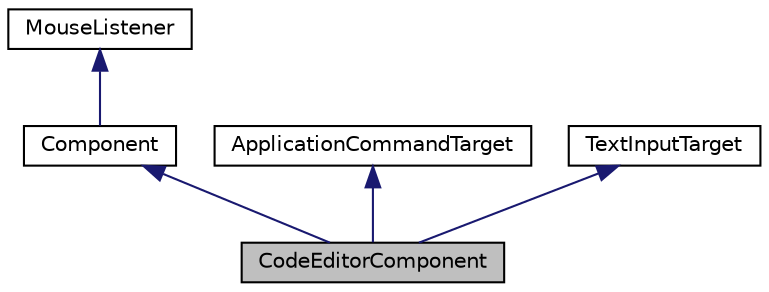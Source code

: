 digraph "CodeEditorComponent"
{
  bgcolor="transparent";
  edge [fontname="Helvetica",fontsize="10",labelfontname="Helvetica",labelfontsize="10"];
  node [fontname="Helvetica",fontsize="10",shape=record];
  Node0 [label="CodeEditorComponent",height=0.2,width=0.4,color="black", fillcolor="grey75", style="filled", fontcolor="black"];
  Node1 -> Node0 [dir="back",color="midnightblue",fontsize="10",style="solid",fontname="Helvetica"];
  Node1 [label="Component",height=0.2,width=0.4,color="black",URL="$classComponent.html",tooltip="The base class for all JUCE user-interface objects. "];
  Node2 -> Node1 [dir="back",color="midnightblue",fontsize="10",style="solid",fontname="Helvetica"];
  Node2 [label="MouseListener",height=0.2,width=0.4,color="black",URL="$classMouseListener.html",tooltip="A MouseListener can be registered with a component to receive callbacks about mouse events that happe..."];
  Node3 -> Node0 [dir="back",color="midnightblue",fontsize="10",style="solid",fontname="Helvetica"];
  Node3 [label="ApplicationCommandTarget",height=0.2,width=0.4,color="black",URL="$classApplicationCommandTarget.html",tooltip="A command target publishes a list of command IDs that it can perform. "];
  Node4 -> Node0 [dir="back",color="midnightblue",fontsize="10",style="solid",fontname="Helvetica"];
  Node4 [label="TextInputTarget",height=0.2,width=0.4,color="black",URL="$classTextInputTarget.html",tooltip="An abstract base class which can be implemented by components that function as text editors..."];
}

